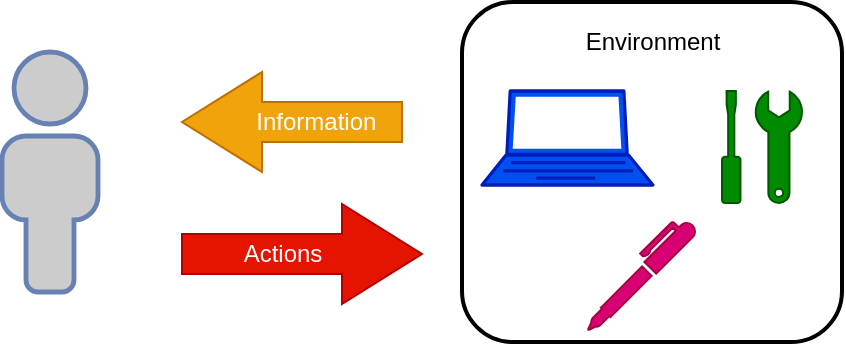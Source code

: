 <mxfile>
    <diagram id="kgS2Zu8Znqh3bIXEU0GX" name="Page-1">
        <mxGraphModel dx="688" dy="585" grid="1" gridSize="10" guides="1" tooltips="1" connect="1" arrows="1" fold="1" page="1" pageScale="1" pageWidth="850" pageHeight="1100" math="0" shadow="0">
            <root>
                <mxCell id="0"/>
                <mxCell id="1" parent="0"/>
                <mxCell id="29" value="" style="rounded=1;whiteSpace=wrap;html=1;fontColor=#000000;fillColor=#FFFFFF;strokeColor=#000000;strokeWidth=2;" vertex="1" parent="1">
                    <mxGeometry x="350" y="295" width="190" height="170" as="geometry"/>
                </mxCell>
                <mxCell id="14" value="&amp;nbsp; &amp;nbsp; &amp;nbsp; &amp;nbsp;Information" style="html=1;shadow=0;dashed=0;align=center;verticalAlign=middle;shape=mxgraph.arrows2.arrow;dy=0.6;dx=40;flipH=1;notch=0;fillColor=#f0a30a;strokeColor=#BD7000;fontColor=#FFFFFF;" parent="1" vertex="1">
                    <mxGeometry x="210" y="330" width="110" height="50" as="geometry"/>
                </mxCell>
                <mxCell id="17" value="" style="pointerEvents=1;shadow=0;dashed=0;html=1;strokeColor=#005700;fillColor=#008a00;labelPosition=center;verticalLabelPosition=bottom;verticalAlign=top;outlineConnect=0;align=center;shape=mxgraph.office.concepts.maintenance;fontColor=#ffffff;" parent="1" vertex="1">
                    <mxGeometry x="480" y="339.5" width="40" height="56" as="geometry"/>
                </mxCell>
                <mxCell id="18" value="Actions&amp;nbsp; &amp;nbsp; &amp;nbsp;&amp;nbsp;" style="html=1;shadow=0;dashed=0;align=center;verticalAlign=middle;shape=mxgraph.arrows2.arrow;dy=0.6;dx=40;flipH=0;notch=0;fillColor=#e51400;strokeColor=#B20000;fontColor=#ffffff;" parent="1" vertex="1">
                    <mxGeometry x="210" y="396" width="120" height="50" as="geometry"/>
                </mxCell>
                <mxCell id="25" value="" style="pointerEvents=1;shadow=0;dashed=0;html=1;strokeColor=#A50040;fillColor=#d80073;labelPosition=center;verticalLabelPosition=bottom;verticalAlign=top;outlineConnect=0;align=center;shape=mxgraph.office.concepts.writing_pen;fontColor=#ffffff;" vertex="1" parent="1">
                    <mxGeometry x="413" y="405" width="54" height="54" as="geometry"/>
                </mxCell>
                <mxCell id="27" value="" style="fontColor=#0066CC;verticalAlign=top;verticalLabelPosition=bottom;labelPosition=center;align=center;html=1;outlineConnect=0;fillColor=#CCCCCC;strokeColor=#6881B3;gradientColor=none;gradientDirection=north;strokeWidth=2;shape=mxgraph.networks.user_male;" vertex="1" parent="1">
                    <mxGeometry x="120" y="320" width="48" height="120" as="geometry"/>
                </mxCell>
                <mxCell id="28" value="" style="fontColor=#ffffff;verticalAlign=top;verticalLabelPosition=bottom;labelPosition=center;align=center;html=1;outlineConnect=0;fillColor=#0050ef;strokeColor=#001DBC;gradientDirection=north;strokeWidth=2;shape=mxgraph.networks.laptop;" vertex="1" parent="1">
                    <mxGeometry x="360" y="339.5" width="85.45" height="47" as="geometry"/>
                </mxCell>
                <mxCell id="20" value="Environment" style="text;html=1;resizable=0;autosize=1;align=center;verticalAlign=middle;points=[];strokeColor=none;rounded=0;fontColor=#000000;fontStyle=0" parent="1" vertex="1">
                    <mxGeometry x="405" y="305" width="80" height="20" as="geometry"/>
                </mxCell>
            </root>
        </mxGraphModel>
    </diagram>
</mxfile>